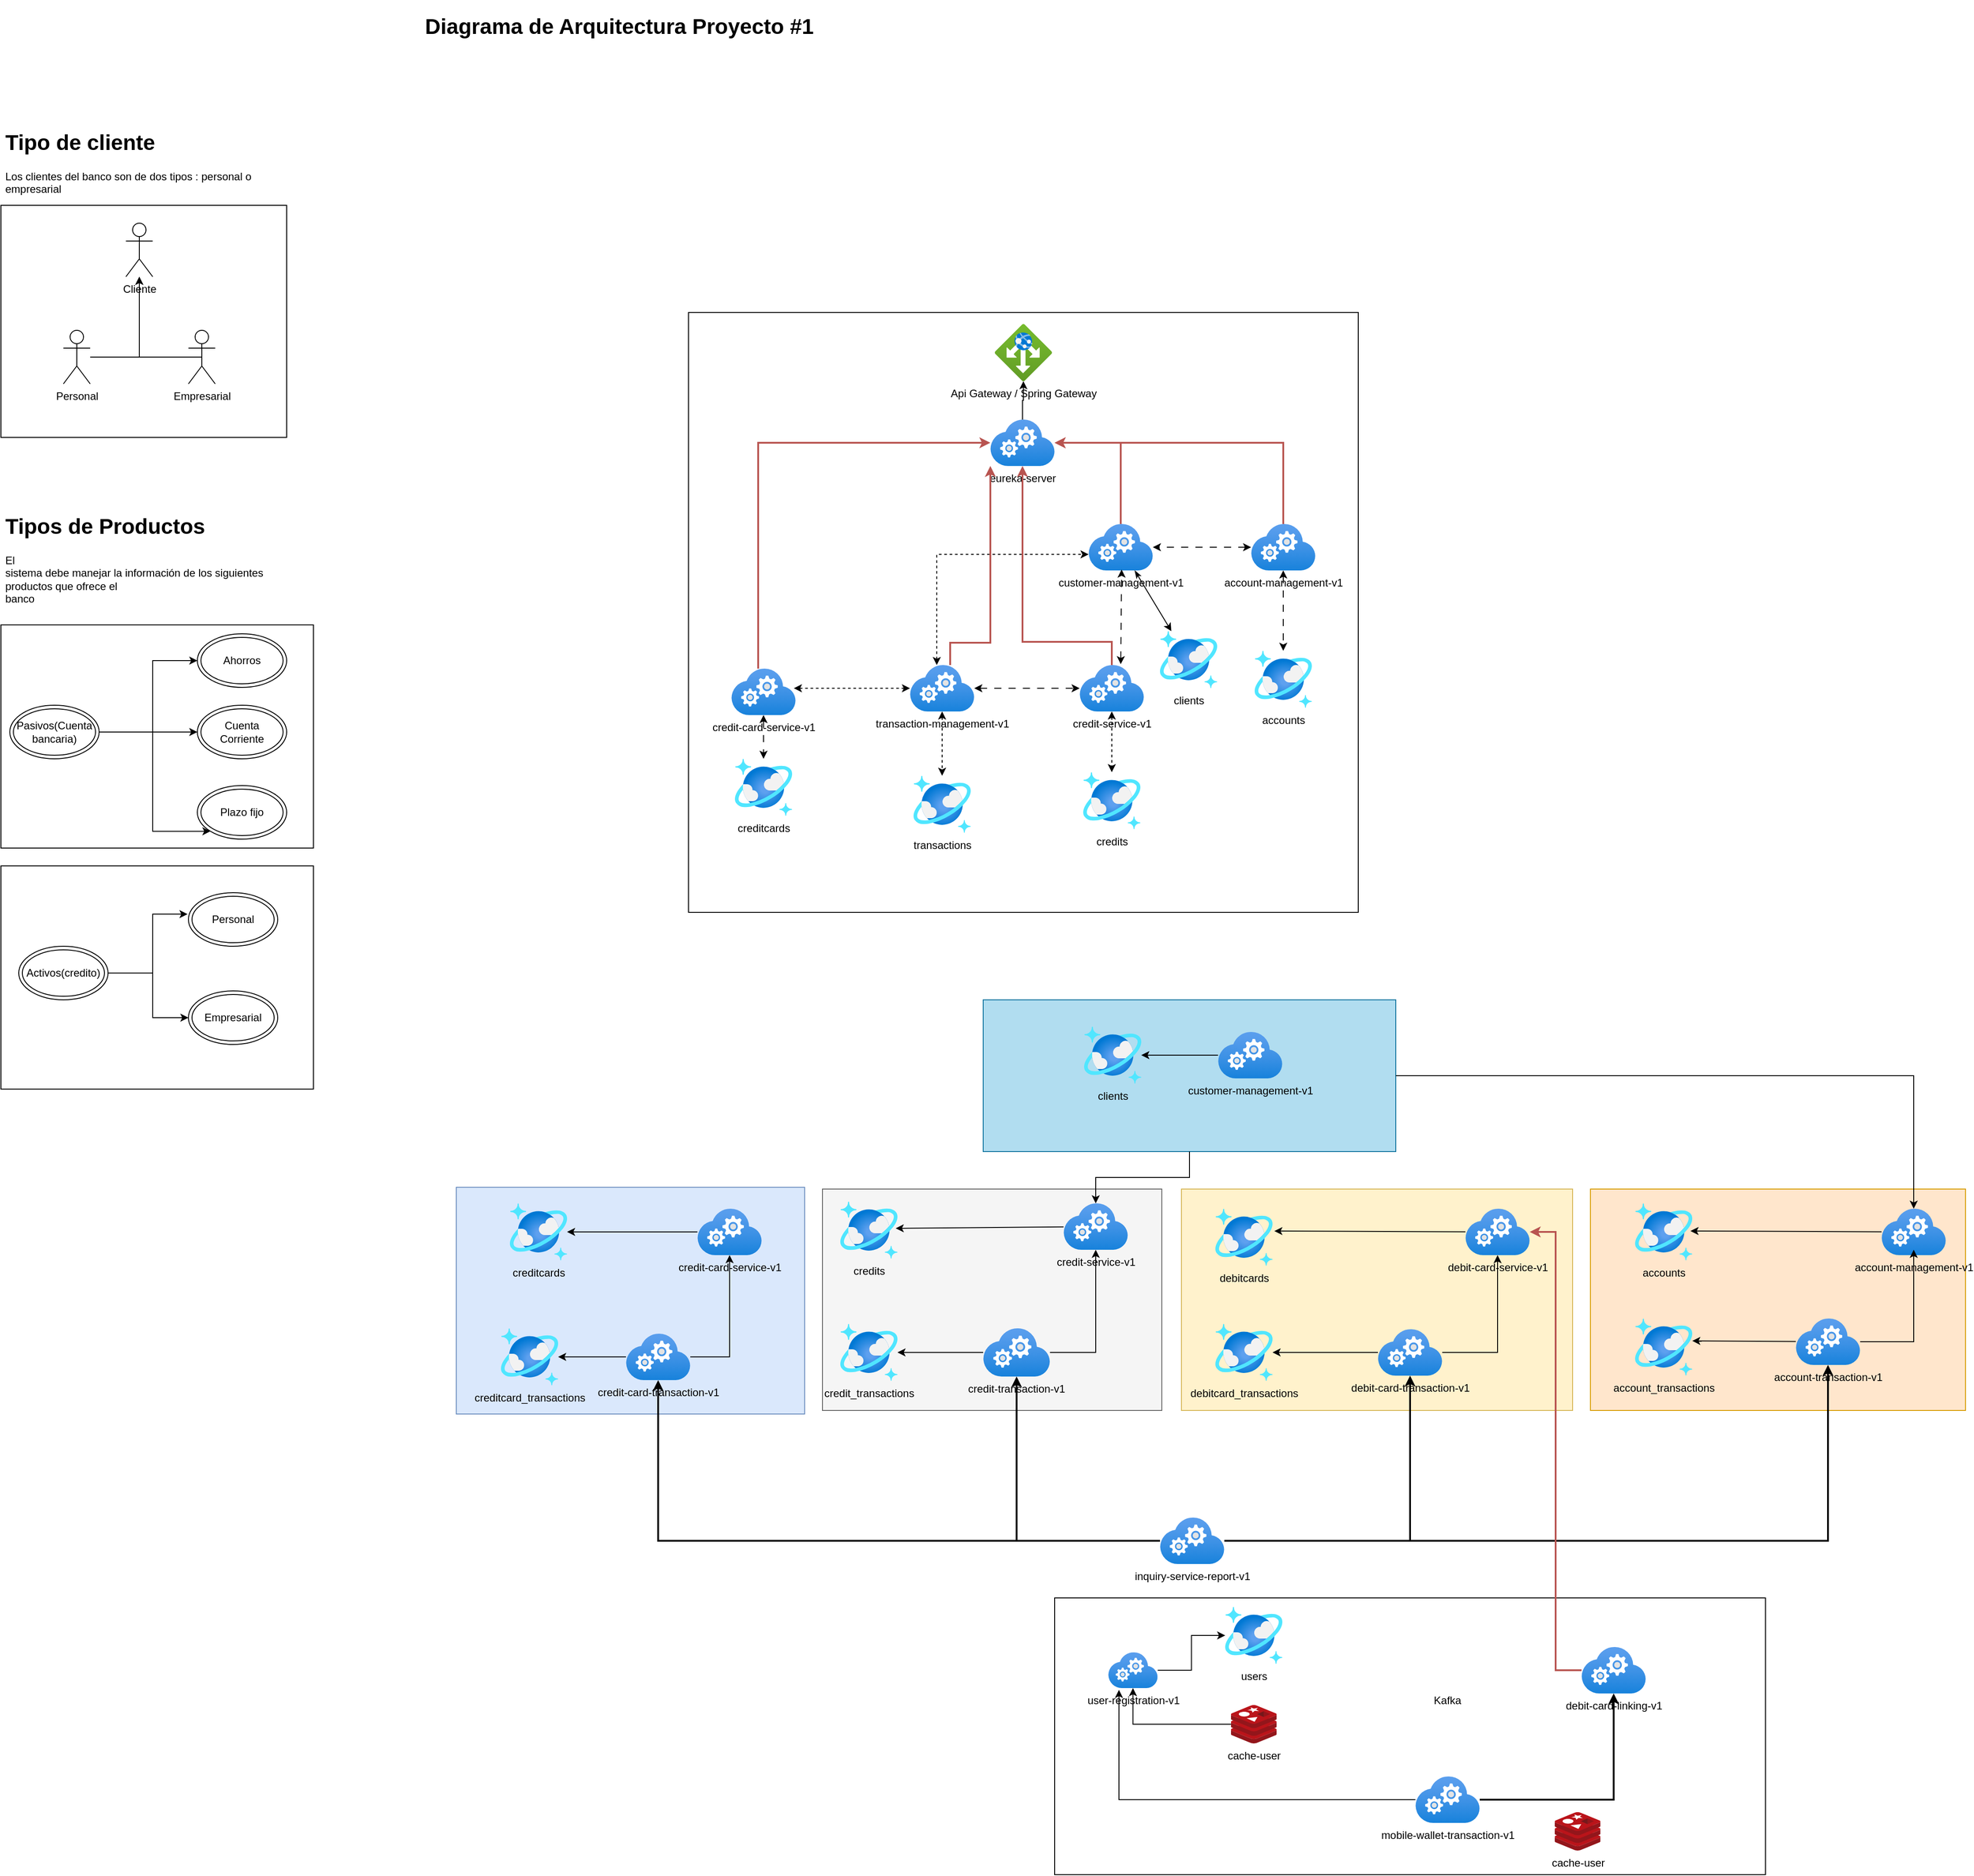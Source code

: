 <mxfile version="22.0.8" type="device">
  <diagram name="Página-1" id="-X11c9aHxKl_7VHZbHps">
    <mxGraphModel dx="1702" dy="1924" grid="1" gridSize="10" guides="1" tooltips="1" connect="1" arrows="1" fold="1" page="1" pageScale="1" pageWidth="827" pageHeight="1169" math="0" shadow="0">
      <root>
        <mxCell id="0" />
        <mxCell id="1" parent="0" />
        <mxCell id="LDjs_fQ_YrKKM8JEfmCH-14" value="" style="rounded=0;whiteSpace=wrap;html=1;" parent="1" vertex="1">
          <mxGeometry x="1250" y="1800" width="796" height="310" as="geometry" />
        </mxCell>
        <mxCell id="GaiomH8NbZP9esOnhPdk-52" value="" style="rounded=0;whiteSpace=wrap;html=1;fillColor=#b1ddf0;strokeColor=#10739e;" parent="1" vertex="1">
          <mxGeometry x="1170" y="1130" width="462" height="170" as="geometry" />
        </mxCell>
        <mxCell id="nKFQiTVfHHNMh1_5JLaG-30" value="" style="rounded=0;whiteSpace=wrap;html=1;" parent="1" vertex="1">
          <mxGeometry x="70" y="710" width="350" height="250" as="geometry" />
        </mxCell>
        <mxCell id="nKFQiTVfHHNMh1_5JLaG-33" value="" style="group" parent="1" vertex="1" connectable="0">
          <mxGeometry x="70" y="150" width="320" height="350" as="geometry" />
        </mxCell>
        <mxCell id="nKFQiTVfHHNMh1_5JLaG-31" value="&lt;h1&gt;Tipo de cliente&lt;/h1&gt;&lt;p&gt;Los clientes del banco son de dos tipos : personal o empresarial&lt;/p&gt;" style="text;html=1;strokeColor=none;fillColor=none;spacing=5;spacingTop=-20;whiteSpace=wrap;overflow=hidden;rounded=0;" parent="nKFQiTVfHHNMh1_5JLaG-33" vertex="1">
          <mxGeometry width="320" height="90" as="geometry" />
        </mxCell>
        <mxCell id="nKFQiTVfHHNMh1_5JLaG-32" value="" style="group" parent="nKFQiTVfHHNMh1_5JLaG-33" vertex="1" connectable="0">
          <mxGeometry y="90" width="320" height="260" as="geometry" />
        </mxCell>
        <mxCell id="nKFQiTVfHHNMh1_5JLaG-28" value="" style="rounded=0;whiteSpace=wrap;html=1;" parent="nKFQiTVfHHNMh1_5JLaG-32" vertex="1">
          <mxGeometry width="320" height="260" as="geometry" />
        </mxCell>
        <mxCell id="nKFQiTVfHHNMh1_5JLaG-6" value="Cliente" style="shape=umlActor;verticalLabelPosition=bottom;verticalAlign=top;html=1;outlineConnect=0;" parent="nKFQiTVfHHNMh1_5JLaG-32" vertex="1">
          <mxGeometry x="140" y="20" width="30" height="60" as="geometry" />
        </mxCell>
        <mxCell id="nKFQiTVfHHNMh1_5JLaG-12" style="edgeStyle=orthogonalEdgeStyle;rounded=0;orthogonalLoop=1;jettySize=auto;html=1;" parent="nKFQiTVfHHNMh1_5JLaG-32" source="nKFQiTVfHHNMh1_5JLaG-8" target="nKFQiTVfHHNMh1_5JLaG-6" edge="1">
          <mxGeometry relative="1" as="geometry" />
        </mxCell>
        <mxCell id="nKFQiTVfHHNMh1_5JLaG-8" value="Personal" style="shape=umlActor;verticalLabelPosition=bottom;verticalAlign=top;html=1;outlineConnect=0;" parent="nKFQiTVfHHNMh1_5JLaG-32" vertex="1">
          <mxGeometry x="70" y="140" width="30" height="60" as="geometry" />
        </mxCell>
        <mxCell id="nKFQiTVfHHNMh1_5JLaG-13" style="edgeStyle=orthogonalEdgeStyle;rounded=0;orthogonalLoop=1;jettySize=auto;html=1;exitX=0.5;exitY=0.5;exitDx=0;exitDy=0;exitPerimeter=0;" parent="nKFQiTVfHHNMh1_5JLaG-32" source="nKFQiTVfHHNMh1_5JLaG-9" target="nKFQiTVfHHNMh1_5JLaG-6" edge="1">
          <mxGeometry relative="1" as="geometry" />
        </mxCell>
        <mxCell id="nKFQiTVfHHNMh1_5JLaG-9" value="Empresarial" style="shape=umlActor;verticalLabelPosition=bottom;verticalAlign=top;html=1;outlineConnect=0;" parent="nKFQiTVfHHNMh1_5JLaG-32" vertex="1">
          <mxGeometry x="210" y="140" width="30" height="60" as="geometry" />
        </mxCell>
        <mxCell id="nKFQiTVfHHNMh1_5JLaG-34" value="&lt;h1&gt;Tipos de Productos&lt;/h1&gt;El&lt;br/&gt;sistema debe manejar la información de los siguientes productos que ofrece el&lt;br/&gt;banco" style="text;html=1;strokeColor=none;fillColor=none;spacing=5;spacingTop=-20;whiteSpace=wrap;overflow=hidden;rounded=0;" parent="1" vertex="1">
          <mxGeometry x="70" y="580" width="320" height="120" as="geometry" />
        </mxCell>
        <mxCell id="nKFQiTVfHHNMh1_5JLaG-35" value="" style="group" parent="1" vertex="1" connectable="0">
          <mxGeometry x="80" y="720" width="310" height="230" as="geometry" />
        </mxCell>
        <mxCell id="nKFQiTVfHHNMh1_5JLaG-14" value="Pasivos(Cuenta bancaria)" style="ellipse;shape=doubleEllipse;whiteSpace=wrap;html=1;" parent="nKFQiTVfHHNMh1_5JLaG-35" vertex="1">
          <mxGeometry y="80" width="100" height="60" as="geometry" />
        </mxCell>
        <mxCell id="nKFQiTVfHHNMh1_5JLaG-15" value="Ahorros" style="ellipse;shape=doubleEllipse;whiteSpace=wrap;html=1;" parent="nKFQiTVfHHNMh1_5JLaG-35" vertex="1">
          <mxGeometry x="210" width="100" height="60" as="geometry" />
        </mxCell>
        <mxCell id="nKFQiTVfHHNMh1_5JLaG-18" style="edgeStyle=orthogonalEdgeStyle;rounded=0;orthogonalLoop=1;jettySize=auto;html=1;entryX=0;entryY=0.5;entryDx=0;entryDy=0;" parent="nKFQiTVfHHNMh1_5JLaG-35" source="nKFQiTVfHHNMh1_5JLaG-14" target="nKFQiTVfHHNMh1_5JLaG-15" edge="1">
          <mxGeometry relative="1" as="geometry">
            <Array as="points">
              <mxPoint x="160" y="110" />
              <mxPoint x="160" y="30" />
            </Array>
          </mxGeometry>
        </mxCell>
        <mxCell id="nKFQiTVfHHNMh1_5JLaG-16" value="Cuenta Corriente" style="ellipse;shape=doubleEllipse;whiteSpace=wrap;html=1;" parent="nKFQiTVfHHNMh1_5JLaG-35" vertex="1">
          <mxGeometry x="210" y="80" width="100" height="60" as="geometry" />
        </mxCell>
        <mxCell id="nKFQiTVfHHNMh1_5JLaG-19" style="edgeStyle=orthogonalEdgeStyle;rounded=0;orthogonalLoop=1;jettySize=auto;html=1;" parent="nKFQiTVfHHNMh1_5JLaG-35" source="nKFQiTVfHHNMh1_5JLaG-14" target="nKFQiTVfHHNMh1_5JLaG-16" edge="1">
          <mxGeometry relative="1" as="geometry" />
        </mxCell>
        <mxCell id="nKFQiTVfHHNMh1_5JLaG-17" value="Plazo fijo" style="ellipse;shape=doubleEllipse;whiteSpace=wrap;html=1;" parent="nKFQiTVfHHNMh1_5JLaG-35" vertex="1">
          <mxGeometry x="210" y="170" width="100" height="60" as="geometry" />
        </mxCell>
        <mxCell id="nKFQiTVfHHNMh1_5JLaG-20" style="edgeStyle=orthogonalEdgeStyle;rounded=0;orthogonalLoop=1;jettySize=auto;html=1;entryX=0;entryY=1;entryDx=0;entryDy=0;" parent="nKFQiTVfHHNMh1_5JLaG-35" source="nKFQiTVfHHNMh1_5JLaG-14" target="nKFQiTVfHHNMh1_5JLaG-17" edge="1">
          <mxGeometry relative="1" as="geometry">
            <Array as="points">
              <mxPoint x="160" y="110" />
              <mxPoint x="160" y="221" />
            </Array>
          </mxGeometry>
        </mxCell>
        <mxCell id="nKFQiTVfHHNMh1_5JLaG-36" value="" style="rounded=0;whiteSpace=wrap;html=1;" parent="1" vertex="1">
          <mxGeometry x="70" y="980" width="350" height="250" as="geometry" />
        </mxCell>
        <mxCell id="nKFQiTVfHHNMh1_5JLaG-38" value="" style="group" parent="1" vertex="1" connectable="0">
          <mxGeometry x="90" y="1010" width="290" height="170" as="geometry" />
        </mxCell>
        <mxCell id="nKFQiTVfHHNMh1_5JLaG-24" value="Activos(credito)" style="ellipse;shape=doubleEllipse;whiteSpace=wrap;html=1;" parent="nKFQiTVfHHNMh1_5JLaG-38" vertex="1">
          <mxGeometry y="60" width="100" height="60" as="geometry" />
        </mxCell>
        <mxCell id="nKFQiTVfHHNMh1_5JLaG-25" value="Personal" style="ellipse;shape=doubleEllipse;whiteSpace=wrap;html=1;" parent="nKFQiTVfHHNMh1_5JLaG-38" vertex="1">
          <mxGeometry x="190" width="100" height="60" as="geometry" />
        </mxCell>
        <mxCell id="nKFQiTVfHHNMh1_5JLaG-37" style="edgeStyle=orthogonalEdgeStyle;rounded=0;orthogonalLoop=1;jettySize=auto;html=1;entryX=-0.01;entryY=0.4;entryDx=0;entryDy=0;entryPerimeter=0;" parent="nKFQiTVfHHNMh1_5JLaG-38" source="nKFQiTVfHHNMh1_5JLaG-24" target="nKFQiTVfHHNMh1_5JLaG-25" edge="1">
          <mxGeometry relative="1" as="geometry">
            <Array as="points">
              <mxPoint x="150" y="90" />
              <mxPoint x="150" y="24" />
            </Array>
          </mxGeometry>
        </mxCell>
        <mxCell id="nKFQiTVfHHNMh1_5JLaG-26" value="Empresarial" style="ellipse;shape=doubleEllipse;whiteSpace=wrap;html=1;" parent="nKFQiTVfHHNMh1_5JLaG-38" vertex="1">
          <mxGeometry x="190" y="110" width="100" height="60" as="geometry" />
        </mxCell>
        <mxCell id="nKFQiTVfHHNMh1_5JLaG-22" style="edgeStyle=orthogonalEdgeStyle;rounded=0;orthogonalLoop=1;jettySize=auto;html=1;entryX=0;entryY=0.5;entryDx=0;entryDy=0;" parent="nKFQiTVfHHNMh1_5JLaG-38" source="nKFQiTVfHHNMh1_5JLaG-24" target="nKFQiTVfHHNMh1_5JLaG-26" edge="1">
          <mxGeometry relative="1" as="geometry">
            <mxPoint x="71" y="110" as="sourcePoint" />
            <mxPoint x="231" y="200" as="targetPoint" />
            <Array as="points">
              <mxPoint x="150" y="90" />
              <mxPoint x="150" y="140" />
            </Array>
          </mxGeometry>
        </mxCell>
        <mxCell id="RCFIxVPjN4FZySn3sPfs-48" value="" style="group" parent="1" vertex="1" connectable="0">
          <mxGeometry x="840" y="360" width="750" height="672" as="geometry" />
        </mxCell>
        <mxCell id="RCFIxVPjN4FZySn3sPfs-36" value="" style="rounded=0;whiteSpace=wrap;html=1;" parent="RCFIxVPjN4FZySn3sPfs-48" vertex="1">
          <mxGeometry width="750" height="672" as="geometry" />
        </mxCell>
        <mxCell id="RCFIxVPjN4FZySn3sPfs-1" value="credit-card-service-v1" style="image;aspect=fixed;html=1;points=[];align=center;fontSize=12;image=img/lib/azure2/compute/Cloud_Services_Classic.svg;" parent="RCFIxVPjN4FZySn3sPfs-48" vertex="1">
          <mxGeometry x="48" y="399" width="72" height="52" as="geometry" />
        </mxCell>
        <mxCell id="RCFIxVPjN4FZySn3sPfs-2" value="customer-management-v1" style="image;aspect=fixed;html=1;points=[];align=center;fontSize=12;image=img/lib/azure2/compute/Cloud_Services_Classic.svg;" parent="RCFIxVPjN4FZySn3sPfs-48" vertex="1">
          <mxGeometry x="448" y="237" width="72" height="52" as="geometry" />
        </mxCell>
        <mxCell id="RCFIxVPjN4FZySn3sPfs-30" style="edgeStyle=orthogonalEdgeStyle;rounded=0;orthogonalLoop=1;jettySize=auto;html=1;dashed=1;dashPattern=8 8;startArrow=classic;startFill=1;" parent="RCFIxVPjN4FZySn3sPfs-48" source="RCFIxVPjN4FZySn3sPfs-3" target="RCFIxVPjN4FZySn3sPfs-2" edge="1">
          <mxGeometry relative="1" as="geometry" />
        </mxCell>
        <mxCell id="RCFIxVPjN4FZySn3sPfs-3" value="account-management-v1" style="image;aspect=fixed;html=1;points=[];align=center;fontSize=12;image=img/lib/azure2/compute/Cloud_Services_Classic.svg;" parent="RCFIxVPjN4FZySn3sPfs-48" vertex="1">
          <mxGeometry x="630" y="237" width="72" height="52" as="geometry" />
        </mxCell>
        <mxCell id="RCFIxVPjN4FZySn3sPfs-8" value="transaction-management-v1" style="image;aspect=fixed;html=1;points=[];align=center;fontSize=12;image=img/lib/azure2/compute/Cloud_Services_Classic.svg;" parent="RCFIxVPjN4FZySn3sPfs-48" vertex="1">
          <mxGeometry x="248" y="395" width="72" height="52" as="geometry" />
        </mxCell>
        <mxCell id="RCFIxVPjN4FZySn3sPfs-31" style="rounded=0;orthogonalLoop=1;jettySize=auto;html=1;elbow=vertical;entryX=0.514;entryY=0.981;entryDx=0;entryDy=0;entryPerimeter=0;exitX=0.639;exitY=-0.019;exitDx=0;exitDy=0;exitPerimeter=0;dashed=1;dashPattern=8 8;startArrow=classic;startFill=1;" parent="RCFIxVPjN4FZySn3sPfs-48" source="RCFIxVPjN4FZySn3sPfs-9" target="RCFIxVPjN4FZySn3sPfs-2" edge="1">
          <mxGeometry relative="1" as="geometry" />
        </mxCell>
        <mxCell id="RCFIxVPjN4FZySn3sPfs-9" value="credit-service-v1" style="image;aspect=fixed;html=1;points=[];align=center;fontSize=12;image=img/lib/azure2/compute/Cloud_Services_Classic.svg;" parent="RCFIxVPjN4FZySn3sPfs-48" vertex="1">
          <mxGeometry x="438" y="395" width="72" height="52" as="geometry" />
        </mxCell>
        <mxCell id="RCFIxVPjN4FZySn3sPfs-33" style="edgeStyle=orthogonalEdgeStyle;rounded=0;orthogonalLoop=1;jettySize=auto;html=1;dashed=1;dashPattern=8 8;startArrow=classic;startFill=1;" parent="RCFIxVPjN4FZySn3sPfs-48" source="RCFIxVPjN4FZySn3sPfs-8" target="RCFIxVPjN4FZySn3sPfs-9" edge="1">
          <mxGeometry relative="1" as="geometry" />
        </mxCell>
        <mxCell id="RCFIxVPjN4FZySn3sPfs-11" value="creditcards" style="image;aspect=fixed;html=1;points=[];align=center;fontSize=12;image=img/lib/azure2/databases/Azure_Cosmos_DB.svg;" parent="RCFIxVPjN4FZySn3sPfs-48" vertex="1">
          <mxGeometry x="52" y="500" width="64" height="64" as="geometry" />
        </mxCell>
        <mxCell id="RCFIxVPjN4FZySn3sPfs-12" style="edgeStyle=orthogonalEdgeStyle;rounded=0;orthogonalLoop=1;jettySize=auto;html=1;dashed=1;dashPattern=8 8;startArrow=classic;startFill=1;" parent="RCFIxVPjN4FZySn3sPfs-48" source="RCFIxVPjN4FZySn3sPfs-1" target="RCFIxVPjN4FZySn3sPfs-11" edge="1">
          <mxGeometry relative="1" as="geometry" />
        </mxCell>
        <mxCell id="RCFIxVPjN4FZySn3sPfs-13" value="transactions" style="image;aspect=fixed;html=1;points=[];align=center;fontSize=12;image=img/lib/azure2/databases/Azure_Cosmos_DB.svg;" parent="RCFIxVPjN4FZySn3sPfs-48" vertex="1">
          <mxGeometry x="252" y="519" width="64" height="64" as="geometry" />
        </mxCell>
        <mxCell id="RCFIxVPjN4FZySn3sPfs-14" style="edgeStyle=orthogonalEdgeStyle;rounded=0;orthogonalLoop=1;jettySize=auto;html=1;dashed=1;startArrow=classic;startFill=1;" parent="RCFIxVPjN4FZySn3sPfs-48" source="RCFIxVPjN4FZySn3sPfs-8" target="RCFIxVPjN4FZySn3sPfs-13" edge="1">
          <mxGeometry relative="1" as="geometry" />
        </mxCell>
        <mxCell id="RCFIxVPjN4FZySn3sPfs-15" value="accounts" style="image;aspect=fixed;html=1;points=[];align=center;fontSize=12;image=img/lib/azure2/databases/Azure_Cosmos_DB.svg;" parent="RCFIxVPjN4FZySn3sPfs-48" vertex="1">
          <mxGeometry x="634" y="379" width="64" height="64" as="geometry" />
        </mxCell>
        <mxCell id="RCFIxVPjN4FZySn3sPfs-16" style="rounded=0;orthogonalLoop=1;jettySize=auto;html=1;dashed=1;dashPattern=8 8;startArrow=classic;startFill=1;" parent="RCFIxVPjN4FZySn3sPfs-48" source="RCFIxVPjN4FZySn3sPfs-3" target="RCFIxVPjN4FZySn3sPfs-15" edge="1">
          <mxGeometry relative="1" as="geometry" />
        </mxCell>
        <mxCell id="RCFIxVPjN4FZySn3sPfs-17" value="credits" style="image;aspect=fixed;html=1;points=[];align=center;fontSize=12;image=img/lib/azure2/databases/Azure_Cosmos_DB.svg;" parent="RCFIxVPjN4FZySn3sPfs-48" vertex="1">
          <mxGeometry x="442" y="515" width="64" height="64" as="geometry" />
        </mxCell>
        <mxCell id="RCFIxVPjN4FZySn3sPfs-19" value="clients" style="image;aspect=fixed;html=1;points=[];align=center;fontSize=12;image=img/lib/azure2/databases/Azure_Cosmos_DB.svg;" parent="RCFIxVPjN4FZySn3sPfs-48" vertex="1">
          <mxGeometry x="528" y="357" width="64" height="64" as="geometry" />
        </mxCell>
        <mxCell id="RCFIxVPjN4FZySn3sPfs-18" style="edgeStyle=orthogonalEdgeStyle;rounded=0;orthogonalLoop=1;jettySize=auto;html=1;dashed=1;startArrow=classic;startFill=1;" parent="RCFIxVPjN4FZySn3sPfs-48" source="RCFIxVPjN4FZySn3sPfs-9" target="RCFIxVPjN4FZySn3sPfs-17" edge="1">
          <mxGeometry relative="1" as="geometry" />
        </mxCell>
        <mxCell id="RCFIxVPjN4FZySn3sPfs-32" style="edgeStyle=orthogonalEdgeStyle;rounded=0;orthogonalLoop=1;jettySize=auto;html=1;entryX=0;entryY=0.654;entryDx=0;entryDy=0;entryPerimeter=0;dashed=1;strokeWidth=1;startArrow=classic;startFill=1;" parent="RCFIxVPjN4FZySn3sPfs-48" source="RCFIxVPjN4FZySn3sPfs-8" target="RCFIxVPjN4FZySn3sPfs-2" edge="1">
          <mxGeometry relative="1" as="geometry">
            <Array as="points">
              <mxPoint x="278" y="271" />
            </Array>
          </mxGeometry>
        </mxCell>
        <mxCell id="RCFIxVPjN4FZySn3sPfs-20" style="rounded=0;orthogonalLoop=1;jettySize=auto;html=1;startArrow=classicThin;startFill=1;" parent="RCFIxVPjN4FZySn3sPfs-48" source="RCFIxVPjN4FZySn3sPfs-2" target="RCFIxVPjN4FZySn3sPfs-19" edge="1">
          <mxGeometry relative="1" as="geometry" />
        </mxCell>
        <mxCell id="RCFIxVPjN4FZySn3sPfs-34" style="edgeStyle=orthogonalEdgeStyle;rounded=0;orthogonalLoop=1;jettySize=auto;html=1;entryX=0.972;entryY=0.423;entryDx=0;entryDy=0;entryPerimeter=0;dashed=1;strokeWidth=1;endArrow=classic;endFill=1;strokeColor=default;startArrow=classic;startFill=1;" parent="RCFIxVPjN4FZySn3sPfs-48" source="RCFIxVPjN4FZySn3sPfs-8" target="RCFIxVPjN4FZySn3sPfs-1" edge="1">
          <mxGeometry relative="1" as="geometry" />
        </mxCell>
        <mxCell id="RCFIxVPjN4FZySn3sPfs-35" value="eureka-server" style="image;aspect=fixed;html=1;points=[];align=center;fontSize=12;image=img/lib/azure2/compute/Cloud_Services_Classic.svg;" parent="RCFIxVPjN4FZySn3sPfs-48" vertex="1">
          <mxGeometry x="338" y="120" width="72" height="52" as="geometry" />
        </mxCell>
        <mxCell id="RCFIxVPjN4FZySn3sPfs-39" style="edgeStyle=orthogonalEdgeStyle;rounded=0;orthogonalLoop=1;jettySize=auto;html=1;fillColor=#f8cecc;strokeColor=#b85450;gradientColor=#ea6b66;strokeWidth=2;" parent="RCFIxVPjN4FZySn3sPfs-48" source="RCFIxVPjN4FZySn3sPfs-1" target="RCFIxVPjN4FZySn3sPfs-35" edge="1">
          <mxGeometry relative="1" as="geometry">
            <Array as="points">
              <mxPoint x="78" y="146" />
            </Array>
          </mxGeometry>
        </mxCell>
        <mxCell id="RCFIxVPjN4FZySn3sPfs-42" style="edgeStyle=orthogonalEdgeStyle;rounded=0;orthogonalLoop=1;jettySize=auto;html=1;fillColor=#f8cecc;gradientColor=#ea6b66;strokeColor=#b85450;strokeWidth=2;" parent="RCFIxVPjN4FZySn3sPfs-48" source="RCFIxVPjN4FZySn3sPfs-2" target="RCFIxVPjN4FZySn3sPfs-35" edge="1">
          <mxGeometry relative="1" as="geometry">
            <Array as="points">
              <mxPoint x="484" y="146" />
            </Array>
          </mxGeometry>
        </mxCell>
        <mxCell id="RCFIxVPjN4FZySn3sPfs-43" style="edgeStyle=orthogonalEdgeStyle;rounded=0;orthogonalLoop=1;jettySize=auto;html=1;fillColor=#f8cecc;gradientColor=#ea6b66;strokeColor=#b85450;strokeWidth=2;" parent="RCFIxVPjN4FZySn3sPfs-48" source="RCFIxVPjN4FZySn3sPfs-3" target="RCFIxVPjN4FZySn3sPfs-35" edge="1">
          <mxGeometry relative="1" as="geometry">
            <Array as="points">
              <mxPoint x="666" y="146" />
            </Array>
          </mxGeometry>
        </mxCell>
        <mxCell id="RCFIxVPjN4FZySn3sPfs-40" style="edgeStyle=orthogonalEdgeStyle;rounded=0;orthogonalLoop=1;jettySize=auto;html=1;exitX=0.625;exitY=0;exitDx=0;exitDy=0;exitPerimeter=0;fillColor=#f8cecc;gradientColor=#ea6b66;strokeColor=#b85450;strokeWidth=2;" parent="RCFIxVPjN4FZySn3sPfs-48" source="RCFIxVPjN4FZySn3sPfs-8" target="RCFIxVPjN4FZySn3sPfs-35" edge="1">
          <mxGeometry relative="1" as="geometry">
            <Array as="points">
              <mxPoint x="293" y="370" />
              <mxPoint x="338" y="370" />
            </Array>
          </mxGeometry>
        </mxCell>
        <mxCell id="RCFIxVPjN4FZySn3sPfs-41" style="edgeStyle=orthogonalEdgeStyle;rounded=0;orthogonalLoop=1;jettySize=auto;html=1;fillColor=#f8cecc;gradientColor=#ea6b66;strokeColor=#b85450;strokeWidth=2;" parent="RCFIxVPjN4FZySn3sPfs-48" source="RCFIxVPjN4FZySn3sPfs-9" target="RCFIxVPjN4FZySn3sPfs-35" edge="1">
          <mxGeometry relative="1" as="geometry">
            <Array as="points">
              <mxPoint x="474" y="369" />
              <mxPoint x="374" y="369" />
            </Array>
          </mxGeometry>
        </mxCell>
        <mxCell id="RCFIxVPjN4FZySn3sPfs-46" value="Api Gateway / Spring Gateway" style="image;aspect=fixed;html=1;points=[];align=center;fontSize=12;image=img/lib/azure2/networking/Application_Gateways.svg;" parent="RCFIxVPjN4FZySn3sPfs-48" vertex="1">
          <mxGeometry x="343" y="13" width="64" height="64" as="geometry" />
        </mxCell>
        <mxCell id="RCFIxVPjN4FZySn3sPfs-47" style="edgeStyle=orthogonalEdgeStyle;rounded=0;orthogonalLoop=1;jettySize=auto;html=1;" parent="RCFIxVPjN4FZySn3sPfs-48" source="RCFIxVPjN4FZySn3sPfs-35" target="RCFIxVPjN4FZySn3sPfs-46" edge="1">
          <mxGeometry relative="1" as="geometry" />
        </mxCell>
        <mxCell id="EY5daQs1NWzvpDhGL9K3-1" value="&lt;h1&gt;&lt;span style=&quot;background-color: initial;&quot;&gt;Diagrama de Arquitectura Proyecto #1&lt;/span&gt;&lt;br&gt;&lt;/h1&gt;" style="text;html=1;strokeColor=none;fillColor=none;spacing=5;spacingTop=-20;whiteSpace=wrap;overflow=hidden;rounded=0;" parent="1" vertex="1">
          <mxGeometry x="540" y="20" width="782" height="120" as="geometry" />
        </mxCell>
        <mxCell id="GaiomH8NbZP9esOnhPdk-34" style="edgeStyle=orthogonalEdgeStyle;rounded=0;orthogonalLoop=1;jettySize=auto;html=1;" parent="1" source="GaiomH8NbZP9esOnhPdk-10" target="GaiomH8NbZP9esOnhPdk-11" edge="1">
          <mxGeometry relative="1" as="geometry" />
        </mxCell>
        <mxCell id="GaiomH8NbZP9esOnhPdk-10" value="customer-management-v1" style="image;aspect=fixed;html=1;points=[];align=center;fontSize=12;image=img/lib/azure2/compute/Cloud_Services_Classic.svg;labelBackgroundColor=none;" parent="1" vertex="1">
          <mxGeometry x="1433" y="1166" width="72" height="52" as="geometry" />
        </mxCell>
        <mxCell id="GaiomH8NbZP9esOnhPdk-11" value="clients" style="image;aspect=fixed;html=1;points=[];align=center;fontSize=12;image=img/lib/azure2/databases/Azure_Cosmos_DB.svg;labelBackgroundColor=none;" parent="1" vertex="1">
          <mxGeometry x="1283" y="1160" width="64" height="64" as="geometry" />
        </mxCell>
        <mxCell id="GaiomH8NbZP9esOnhPdk-50" value="" style="group" parent="1" vertex="1" connectable="0">
          <mxGeometry x="580" y="1340" width="1690" height="422" as="geometry" />
        </mxCell>
        <mxCell id="GaiomH8NbZP9esOnhPdk-47" value="" style="rounded=0;whiteSpace=wrap;html=1;fillColor=#ffe6cc;strokeColor=#d79b00;" parent="GaiomH8NbZP9esOnhPdk-50" vertex="1">
          <mxGeometry x="1270" y="2" width="420" height="248" as="geometry" />
        </mxCell>
        <mxCell id="GaiomH8NbZP9esOnhPdk-46" value="" style="rounded=0;whiteSpace=wrap;html=1;fillColor=#fff2cc;strokeColor=#d6b656;" parent="GaiomH8NbZP9esOnhPdk-50" vertex="1">
          <mxGeometry x="812" y="2" width="438" height="248" as="geometry" />
        </mxCell>
        <mxCell id="GaiomH8NbZP9esOnhPdk-45" value="" style="rounded=0;whiteSpace=wrap;html=1;fillColor=#f5f5f5;strokeColor=#666666;fontColor=#333333;" parent="GaiomH8NbZP9esOnhPdk-50" vertex="1">
          <mxGeometry x="410" y="2" width="380" height="248" as="geometry" />
        </mxCell>
        <mxCell id="GaiomH8NbZP9esOnhPdk-44" value="" style="rounded=0;whiteSpace=wrap;html=1;fillColor=#dae8fc;strokeColor=#6c8ebf;" parent="GaiomH8NbZP9esOnhPdk-50" vertex="1">
          <mxGeometry width="390" height="254" as="geometry" />
        </mxCell>
        <mxCell id="GaiomH8NbZP9esOnhPdk-1" value="credit-card-service-v1" style="image;aspect=fixed;html=1;points=[];align=center;fontSize=12;image=img/lib/azure2/compute/Cloud_Services_Classic.svg;labelBackgroundColor=none;" parent="GaiomH8NbZP9esOnhPdk-50" vertex="1">
          <mxGeometry x="270" y="24" width="72" height="52" as="geometry" />
        </mxCell>
        <mxCell id="GaiomH8NbZP9esOnhPdk-2" value="creditcards" style="image;aspect=fixed;html=1;points=[];align=center;fontSize=12;image=img/lib/azure2/databases/Azure_Cosmos_DB.svg;labelBackgroundColor=none;" parent="GaiomH8NbZP9esOnhPdk-50" vertex="1">
          <mxGeometry x="60" y="18" width="64" height="64" as="geometry" />
        </mxCell>
        <mxCell id="GaiomH8NbZP9esOnhPdk-18" style="edgeStyle=orthogonalEdgeStyle;rounded=0;orthogonalLoop=1;jettySize=auto;html=1;" parent="GaiomH8NbZP9esOnhPdk-50" source="GaiomH8NbZP9esOnhPdk-1" target="GaiomH8NbZP9esOnhPdk-2" edge="1">
          <mxGeometry relative="1" as="geometry" />
        </mxCell>
        <mxCell id="GaiomH8NbZP9esOnhPdk-3" value="credit-service-v1" style="image;aspect=fixed;html=1;points=[];align=center;fontSize=12;image=img/lib/azure2/compute/Cloud_Services_Classic.svg;labelBackgroundColor=none;" parent="GaiomH8NbZP9esOnhPdk-50" vertex="1">
          <mxGeometry x="680" y="18" width="72" height="52" as="geometry" />
        </mxCell>
        <mxCell id="GaiomH8NbZP9esOnhPdk-4" value="credits" style="image;aspect=fixed;html=1;points=[];align=center;fontSize=12;image=img/lib/azure2/databases/Azure_Cosmos_DB.svg;labelBackgroundColor=none;" parent="GaiomH8NbZP9esOnhPdk-50" vertex="1">
          <mxGeometry x="430" y="16" width="64" height="64" as="geometry" />
        </mxCell>
        <mxCell id="GaiomH8NbZP9esOnhPdk-5" value="debit-card-service-v1" style="image;aspect=fixed;html=1;points=[];align=center;fontSize=12;image=img/lib/azure2/compute/Cloud_Services_Classic.svg;labelBackgroundColor=none;" parent="GaiomH8NbZP9esOnhPdk-50" vertex="1">
          <mxGeometry x="1130" y="24" width="72" height="52" as="geometry" />
        </mxCell>
        <mxCell id="GaiomH8NbZP9esOnhPdk-6" value="debitcards" style="image;aspect=fixed;html=1;points=[];align=center;fontSize=12;image=img/lib/azure2/databases/Azure_Cosmos_DB.svg;labelBackgroundColor=none;" parent="GaiomH8NbZP9esOnhPdk-50" vertex="1">
          <mxGeometry x="850" y="24" width="64" height="64" as="geometry" />
        </mxCell>
        <mxCell id="GaiomH8NbZP9esOnhPdk-12" value="account-management-v1" style="image;aspect=fixed;html=1;points=[];align=center;fontSize=12;image=img/lib/azure2/compute/Cloud_Services_Classic.svg;labelBackgroundColor=none;" parent="GaiomH8NbZP9esOnhPdk-50" vertex="1">
          <mxGeometry x="1596" y="24" width="72" height="52" as="geometry" />
        </mxCell>
        <mxCell id="GaiomH8NbZP9esOnhPdk-13" value="accounts" style="image;aspect=fixed;html=1;points=[];align=center;fontSize=12;image=img/lib/azure2/databases/Azure_Cosmos_DB.svg;labelBackgroundColor=none;" parent="GaiomH8NbZP9esOnhPdk-50" vertex="1">
          <mxGeometry x="1320" y="18" width="64" height="64" as="geometry" />
        </mxCell>
        <mxCell id="GaiomH8NbZP9esOnhPdk-16" style="edgeStyle=orthogonalEdgeStyle;rounded=0;orthogonalLoop=1;jettySize=auto;html=1;" parent="GaiomH8NbZP9esOnhPdk-50" source="GaiomH8NbZP9esOnhPdk-14" target="GaiomH8NbZP9esOnhPdk-1" edge="1">
          <mxGeometry relative="1" as="geometry" />
        </mxCell>
        <mxCell id="GaiomH8NbZP9esOnhPdk-14" value="credit-card-transaction-v1" style="image;aspect=fixed;html=1;points=[];align=center;fontSize=12;image=img/lib/azure2/compute/Cloud_Services_Classic.svg;labelBackgroundColor=none;" parent="GaiomH8NbZP9esOnhPdk-50" vertex="1">
          <mxGeometry x="190" y="164" width="72" height="52" as="geometry" />
        </mxCell>
        <mxCell id="GaiomH8NbZP9esOnhPdk-15" value="creditcard_transactions" style="image;aspect=fixed;html=1;points=[];align=center;fontSize=12;image=img/lib/azure2/databases/Azure_Cosmos_DB.svg;labelBackgroundColor=none;" parent="GaiomH8NbZP9esOnhPdk-50" vertex="1">
          <mxGeometry x="50" y="158" width="64" height="64" as="geometry" />
        </mxCell>
        <mxCell id="GaiomH8NbZP9esOnhPdk-19" style="rounded=0;orthogonalLoop=1;jettySize=auto;html=1;entryX=0.969;entryY=0.469;entryDx=0;entryDy=0;entryPerimeter=0;" parent="GaiomH8NbZP9esOnhPdk-50" source="GaiomH8NbZP9esOnhPdk-3" target="GaiomH8NbZP9esOnhPdk-4" edge="1">
          <mxGeometry relative="1" as="geometry" />
        </mxCell>
        <mxCell id="GaiomH8NbZP9esOnhPdk-24" style="edgeStyle=orthogonalEdgeStyle;rounded=0;orthogonalLoop=1;jettySize=auto;html=1;" parent="GaiomH8NbZP9esOnhPdk-50" source="GaiomH8NbZP9esOnhPdk-20" target="GaiomH8NbZP9esOnhPdk-3" edge="1">
          <mxGeometry relative="1" as="geometry" />
        </mxCell>
        <mxCell id="GaiomH8NbZP9esOnhPdk-20" value="credit-transaction-v1" style="image;aspect=fixed;html=1;points=[];align=center;fontSize=12;image=img/lib/azure2/compute/Cloud_Services_Classic.svg;labelBackgroundColor=none;" parent="GaiomH8NbZP9esOnhPdk-50" vertex="1">
          <mxGeometry x="590" y="158" width="74.77" height="54" as="geometry" />
        </mxCell>
        <mxCell id="GaiomH8NbZP9esOnhPdk-22" value="credit_transactions" style="image;aspect=fixed;html=1;points=[];align=center;fontSize=12;image=img/lib/azure2/databases/Azure_Cosmos_DB.svg;labelBackgroundColor=none;" parent="GaiomH8NbZP9esOnhPdk-50" vertex="1">
          <mxGeometry x="430" y="153" width="64" height="64" as="geometry" />
        </mxCell>
        <mxCell id="GaiomH8NbZP9esOnhPdk-17" style="edgeStyle=orthogonalEdgeStyle;rounded=0;orthogonalLoop=1;jettySize=auto;html=1;" parent="GaiomH8NbZP9esOnhPdk-50" source="GaiomH8NbZP9esOnhPdk-14" target="GaiomH8NbZP9esOnhPdk-15" edge="1">
          <mxGeometry relative="1" as="geometry" />
        </mxCell>
        <mxCell id="GaiomH8NbZP9esOnhPdk-25" style="rounded=0;orthogonalLoop=1;jettySize=auto;html=1;entryX=1.031;entryY=0.391;entryDx=0;entryDy=0;entryPerimeter=0;" parent="GaiomH8NbZP9esOnhPdk-50" source="GaiomH8NbZP9esOnhPdk-5" target="GaiomH8NbZP9esOnhPdk-6" edge="1">
          <mxGeometry relative="1" as="geometry" />
        </mxCell>
        <mxCell id="GaiomH8NbZP9esOnhPdk-29" style="edgeStyle=orthogonalEdgeStyle;rounded=0;orthogonalLoop=1;jettySize=auto;html=1;" parent="GaiomH8NbZP9esOnhPdk-50" source="GaiomH8NbZP9esOnhPdk-26" target="GaiomH8NbZP9esOnhPdk-5" edge="1">
          <mxGeometry relative="1" as="geometry" />
        </mxCell>
        <mxCell id="GaiomH8NbZP9esOnhPdk-26" value="debit-card-transaction-v1" style="image;aspect=fixed;html=1;points=[];align=center;fontSize=12;image=img/lib/azure2/compute/Cloud_Services_Classic.svg;labelBackgroundColor=none;" parent="GaiomH8NbZP9esOnhPdk-50" vertex="1">
          <mxGeometry x="1032" y="159" width="72" height="52" as="geometry" />
        </mxCell>
        <mxCell id="GaiomH8NbZP9esOnhPdk-23" style="edgeStyle=orthogonalEdgeStyle;rounded=0;orthogonalLoop=1;jettySize=auto;html=1;" parent="GaiomH8NbZP9esOnhPdk-50" source="GaiomH8NbZP9esOnhPdk-20" target="GaiomH8NbZP9esOnhPdk-22" edge="1">
          <mxGeometry relative="1" as="geometry" />
        </mxCell>
        <mxCell id="GaiomH8NbZP9esOnhPdk-27" value="debitcard_transactions" style="image;aspect=fixed;html=1;points=[];align=center;fontSize=12;image=img/lib/azure2/databases/Azure_Cosmos_DB.svg;labelBackgroundColor=none;" parent="GaiomH8NbZP9esOnhPdk-50" vertex="1">
          <mxGeometry x="850" y="153" width="64" height="64" as="geometry" />
        </mxCell>
        <mxCell id="GaiomH8NbZP9esOnhPdk-28" style="edgeStyle=orthogonalEdgeStyle;rounded=0;orthogonalLoop=1;jettySize=auto;html=1;" parent="GaiomH8NbZP9esOnhPdk-50" source="GaiomH8NbZP9esOnhPdk-26" target="GaiomH8NbZP9esOnhPdk-27" edge="1">
          <mxGeometry relative="1" as="geometry" />
        </mxCell>
        <mxCell id="GaiomH8NbZP9esOnhPdk-30" style="rounded=0;orthogonalLoop=1;jettySize=auto;html=1;entryX=0.969;entryY=0.484;entryDx=0;entryDy=0;entryPerimeter=0;" parent="GaiomH8NbZP9esOnhPdk-50" source="GaiomH8NbZP9esOnhPdk-12" target="GaiomH8NbZP9esOnhPdk-13" edge="1">
          <mxGeometry relative="1" as="geometry" />
        </mxCell>
        <mxCell id="GaiomH8NbZP9esOnhPdk-31" value="account-transaction-v1" style="image;aspect=fixed;html=1;points=[];align=center;fontSize=12;image=img/lib/azure2/compute/Cloud_Services_Classic.svg;labelBackgroundColor=none;" parent="GaiomH8NbZP9esOnhPdk-50" vertex="1">
          <mxGeometry x="1500" y="147" width="72" height="52" as="geometry" />
        </mxCell>
        <mxCell id="GaiomH8NbZP9esOnhPdk-32" value="account_transactions" style="image;aspect=fixed;html=1;points=[];align=center;fontSize=12;image=img/lib/azure2/databases/Azure_Cosmos_DB.svg;labelBackgroundColor=none;" parent="GaiomH8NbZP9esOnhPdk-50" vertex="1">
          <mxGeometry x="1320" y="147" width="64" height="64" as="geometry" />
        </mxCell>
        <mxCell id="GaiomH8NbZP9esOnhPdk-33" style="rounded=0;orthogonalLoop=1;jettySize=auto;html=1;entryX=1;entryY=0.391;entryDx=0;entryDy=0;entryPerimeter=0;" parent="GaiomH8NbZP9esOnhPdk-50" source="GaiomH8NbZP9esOnhPdk-31" target="GaiomH8NbZP9esOnhPdk-32" edge="1">
          <mxGeometry relative="1" as="geometry" />
        </mxCell>
        <mxCell id="GaiomH8NbZP9esOnhPdk-36" style="edgeStyle=orthogonalEdgeStyle;rounded=0;orthogonalLoop=1;jettySize=auto;html=1;entryX=0.5;entryY=0.885;entryDx=0;entryDy=0;entryPerimeter=0;" parent="GaiomH8NbZP9esOnhPdk-50" source="GaiomH8NbZP9esOnhPdk-31" target="GaiomH8NbZP9esOnhPdk-12" edge="1">
          <mxGeometry relative="1" as="geometry" />
        </mxCell>
        <mxCell id="GaiomH8NbZP9esOnhPdk-38" style="edgeStyle=orthogonalEdgeStyle;rounded=0;orthogonalLoop=1;jettySize=auto;html=1;strokeWidth=2;" parent="GaiomH8NbZP9esOnhPdk-50" source="GaiomH8NbZP9esOnhPdk-37" target="GaiomH8NbZP9esOnhPdk-14" edge="1">
          <mxGeometry relative="1" as="geometry" />
        </mxCell>
        <mxCell id="GaiomH8NbZP9esOnhPdk-40" style="edgeStyle=orthogonalEdgeStyle;rounded=0;orthogonalLoop=1;jettySize=auto;html=1;strokeWidth=2;" parent="GaiomH8NbZP9esOnhPdk-50" source="GaiomH8NbZP9esOnhPdk-37" target="GaiomH8NbZP9esOnhPdk-20" edge="1">
          <mxGeometry relative="1" as="geometry" />
        </mxCell>
        <mxCell id="GaiomH8NbZP9esOnhPdk-42" style="edgeStyle=orthogonalEdgeStyle;rounded=0;orthogonalLoop=1;jettySize=auto;html=1;strokeWidth=2;" parent="GaiomH8NbZP9esOnhPdk-50" source="GaiomH8NbZP9esOnhPdk-37" target="GaiomH8NbZP9esOnhPdk-26" edge="1">
          <mxGeometry relative="1" as="geometry" />
        </mxCell>
        <mxCell id="GaiomH8NbZP9esOnhPdk-43" style="edgeStyle=orthogonalEdgeStyle;rounded=0;orthogonalLoop=1;jettySize=auto;html=1;strokeWidth=2;" parent="GaiomH8NbZP9esOnhPdk-50" source="GaiomH8NbZP9esOnhPdk-37" target="GaiomH8NbZP9esOnhPdk-31" edge="1">
          <mxGeometry relative="1" as="geometry" />
        </mxCell>
        <mxCell id="GaiomH8NbZP9esOnhPdk-37" value="inquiry-service-report-v1" style="image;aspect=fixed;html=1;points=[];align=center;fontSize=12;image=img/lib/azure2/compute/Cloud_Services_Classic.svg;labelBackgroundColor=none;" parent="GaiomH8NbZP9esOnhPdk-50" vertex="1">
          <mxGeometry x="788" y="370" width="72" height="52" as="geometry" />
        </mxCell>
        <mxCell id="GaiomH8NbZP9esOnhPdk-53" style="edgeStyle=orthogonalEdgeStyle;rounded=0;orthogonalLoop=1;jettySize=auto;html=1;" parent="1" source="GaiomH8NbZP9esOnhPdk-52" target="GaiomH8NbZP9esOnhPdk-12" edge="1">
          <mxGeometry relative="1" as="geometry" />
        </mxCell>
        <mxCell id="GaiomH8NbZP9esOnhPdk-54" style="edgeStyle=orthogonalEdgeStyle;rounded=0;orthogonalLoop=1;jettySize=auto;html=1;" parent="1" source="GaiomH8NbZP9esOnhPdk-52" target="GaiomH8NbZP9esOnhPdk-3" edge="1">
          <mxGeometry relative="1" as="geometry" />
        </mxCell>
        <mxCell id="LDjs_fQ_YrKKM8JEfmCH-8" style="edgeStyle=orthogonalEdgeStyle;rounded=0;orthogonalLoop=1;jettySize=auto;html=1;" parent="1" source="LDjs_fQ_YrKKM8JEfmCH-2" target="LDjs_fQ_YrKKM8JEfmCH-7" edge="1">
          <mxGeometry relative="1" as="geometry" />
        </mxCell>
        <mxCell id="LDjs_fQ_YrKKM8JEfmCH-2" value="user-registration-v1" style="image;aspect=fixed;html=1;points=[];align=center;fontSize=12;image=img/lib/azure2/compute/Cloud_Services_Classic.svg;labelBackgroundColor=none;" parent="1" vertex="1">
          <mxGeometry x="1310" y="1861" width="55.38" height="40" as="geometry" />
        </mxCell>
        <mxCell id="LDjs_fQ_YrKKM8JEfmCH-6" style="edgeStyle=elbowEdgeStyle;rounded=0;orthogonalLoop=1;jettySize=auto;html=1;fillColor=#f8cecc;strokeColor=#b85450;strokeWidth=2;" parent="1" source="LDjs_fQ_YrKKM8JEfmCH-4" target="GaiomH8NbZP9esOnhPdk-5" edge="1">
          <mxGeometry relative="1" as="geometry" />
        </mxCell>
        <mxCell id="LDjs_fQ_YrKKM8JEfmCH-11" style="edgeStyle=orthogonalEdgeStyle;rounded=0;orthogonalLoop=1;jettySize=auto;html=1;strokeWidth=2;" parent="1" source="LDjs_fQ_YrKKM8JEfmCH-3" target="LDjs_fQ_YrKKM8JEfmCH-4" edge="1">
          <mxGeometry relative="1" as="geometry" />
        </mxCell>
        <mxCell id="LDjs_fQ_YrKKM8JEfmCH-3" value="mobile-wallet-transaction-v1" style="image;aspect=fixed;html=1;points=[];align=center;fontSize=12;image=img/lib/azure2/compute/Cloud_Services_Classic.svg;labelBackgroundColor=none;" parent="1" vertex="1">
          <mxGeometry x="1654" y="2000" width="72" height="52" as="geometry" />
        </mxCell>
        <mxCell id="LDjs_fQ_YrKKM8JEfmCH-4" value="debit-card-linking-v1" style="image;aspect=fixed;html=1;points=[];align=center;fontSize=12;image=img/lib/azure2/compute/Cloud_Services_Classic.svg;labelBackgroundColor=none;" parent="1" vertex="1">
          <mxGeometry x="1840" y="1855" width="72" height="52" as="geometry" />
        </mxCell>
        <mxCell id="LDjs_fQ_YrKKM8JEfmCH-18" style="edgeStyle=orthogonalEdgeStyle;rounded=0;orthogonalLoop=1;jettySize=auto;html=1;" parent="1" source="LDjs_fQ_YrKKM8JEfmCH-5" target="LDjs_fQ_YrKKM8JEfmCH-2" edge="1">
          <mxGeometry relative="1" as="geometry" />
        </mxCell>
        <mxCell id="LDjs_fQ_YrKKM8JEfmCH-5" value="cache-user" style="image;sketch=0;aspect=fixed;html=1;points=[];align=center;fontSize=12;image=img/lib/mscae/Cache_Redis_Product.svg;" parent="1" vertex="1">
          <mxGeometry x="1447.41" y="1920" width="51.19" height="43" as="geometry" />
        </mxCell>
        <mxCell id="LDjs_fQ_YrKKM8JEfmCH-7" value="users" style="image;aspect=fixed;html=1;points=[];align=center;fontSize=12;image=img/lib/azure2/databases/Azure_Cosmos_DB.svg;labelBackgroundColor=none;" parent="1" vertex="1">
          <mxGeometry x="1441" y="1810" width="64" height="64" as="geometry" />
        </mxCell>
        <mxCell id="LDjs_fQ_YrKKM8JEfmCH-9" value="Kafka&#xa;" style="shape=image;verticalLabelPosition=bottom;labelBackgroundColor=default;verticalAlign=top;aspect=fixed;imageAspect=0;image=https://cdn.icon-icons.com/icons2/2248/PNG/512/apache_kafka_icon_138937.png;" parent="1" vertex="1">
          <mxGeometry x="1670" y="1861" width="40" height="40" as="geometry" />
        </mxCell>
        <mxCell id="LDjs_fQ_YrKKM8JEfmCH-16" value="cache-user" style="image;sketch=0;aspect=fixed;html=1;points=[];align=center;fontSize=12;image=img/lib/mscae/Cache_Redis_Product.svg;" parent="1" vertex="1">
          <mxGeometry x="1810" y="2040" width="51.19" height="43" as="geometry" />
        </mxCell>
        <mxCell id="LDjs_fQ_YrKKM8JEfmCH-19" style="edgeStyle=orthogonalEdgeStyle;rounded=0;orthogonalLoop=1;jettySize=auto;html=1;entryX=0.217;entryY=1.05;entryDx=0;entryDy=0;entryPerimeter=0;" parent="1" source="LDjs_fQ_YrKKM8JEfmCH-3" target="LDjs_fQ_YrKKM8JEfmCH-2" edge="1">
          <mxGeometry relative="1" as="geometry" />
        </mxCell>
      </root>
    </mxGraphModel>
  </diagram>
</mxfile>
